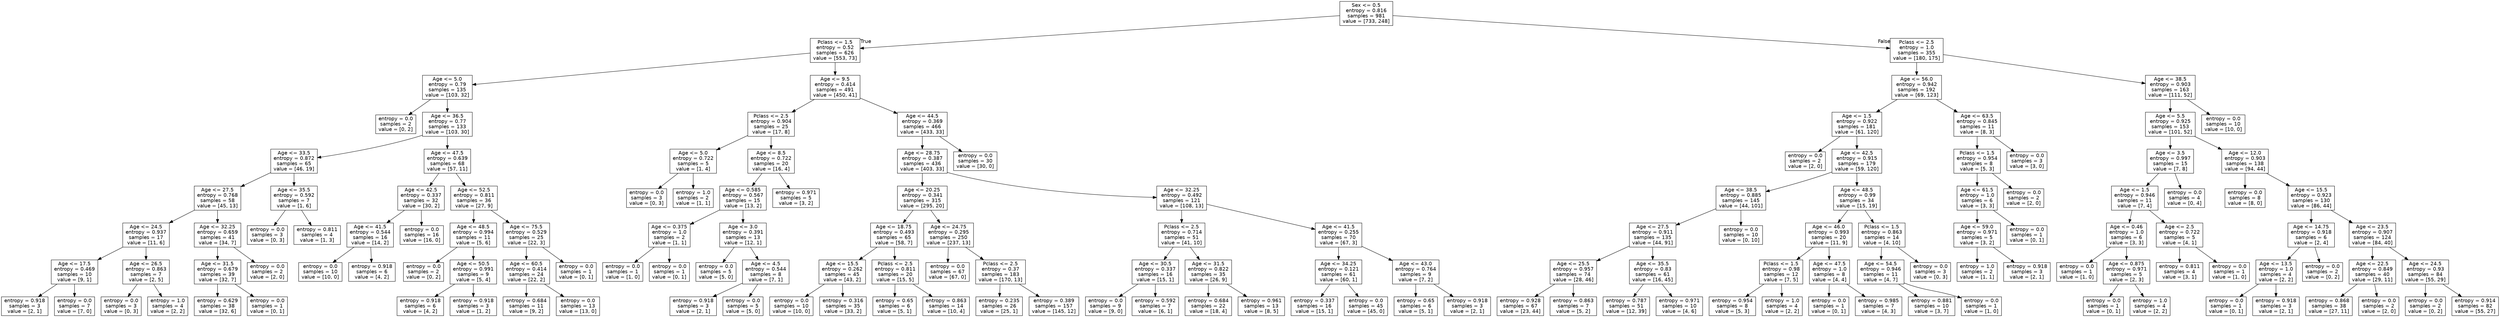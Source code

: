 digraph Tree {
node [shape=box, fontname="helvetica"] ;
edge [fontname="helvetica"] ;
0 [label="Sex <= 0.5\nentropy = 0.816\nsamples = 981\nvalue = [733, 248]"] ;
1 [label="Pclass <= 1.5\nentropy = 0.52\nsamples = 626\nvalue = [553, 73]"] ;
0 -> 1 [labeldistance=2.5, labelangle=45, headlabel="True"] ;
2 [label="Age <= 5.0\nentropy = 0.79\nsamples = 135\nvalue = [103, 32]"] ;
1 -> 2 ;
3 [label="entropy = 0.0\nsamples = 2\nvalue = [0, 2]"] ;
2 -> 3 ;
4 [label="Age <= 36.5\nentropy = 0.77\nsamples = 133\nvalue = [103, 30]"] ;
2 -> 4 ;
5 [label="Age <= 33.5\nentropy = 0.872\nsamples = 65\nvalue = [46, 19]"] ;
4 -> 5 ;
6 [label="Age <= 27.5\nentropy = 0.768\nsamples = 58\nvalue = [45, 13]"] ;
5 -> 6 ;
7 [label="Age <= 24.5\nentropy = 0.937\nsamples = 17\nvalue = [11, 6]"] ;
6 -> 7 ;
8 [label="Age <= 17.5\nentropy = 0.469\nsamples = 10\nvalue = [9, 1]"] ;
7 -> 8 ;
9 [label="entropy = 0.918\nsamples = 3\nvalue = [2, 1]"] ;
8 -> 9 ;
10 [label="entropy = 0.0\nsamples = 7\nvalue = [7, 0]"] ;
8 -> 10 ;
11 [label="Age <= 26.5\nentropy = 0.863\nsamples = 7\nvalue = [2, 5]"] ;
7 -> 11 ;
12 [label="entropy = 0.0\nsamples = 3\nvalue = [0, 3]"] ;
11 -> 12 ;
13 [label="entropy = 1.0\nsamples = 4\nvalue = [2, 2]"] ;
11 -> 13 ;
14 [label="Age <= 32.25\nentropy = 0.659\nsamples = 41\nvalue = [34, 7]"] ;
6 -> 14 ;
15 [label="Age <= 31.5\nentropy = 0.679\nsamples = 39\nvalue = [32, 7]"] ;
14 -> 15 ;
16 [label="entropy = 0.629\nsamples = 38\nvalue = [32, 6]"] ;
15 -> 16 ;
17 [label="entropy = 0.0\nsamples = 1\nvalue = [0, 1]"] ;
15 -> 17 ;
18 [label="entropy = 0.0\nsamples = 2\nvalue = [2, 0]"] ;
14 -> 18 ;
19 [label="Age <= 35.5\nentropy = 0.592\nsamples = 7\nvalue = [1, 6]"] ;
5 -> 19 ;
20 [label="entropy = 0.0\nsamples = 3\nvalue = [0, 3]"] ;
19 -> 20 ;
21 [label="entropy = 0.811\nsamples = 4\nvalue = [1, 3]"] ;
19 -> 21 ;
22 [label="Age <= 47.5\nentropy = 0.639\nsamples = 68\nvalue = [57, 11]"] ;
4 -> 22 ;
23 [label="Age <= 42.5\nentropy = 0.337\nsamples = 32\nvalue = [30, 2]"] ;
22 -> 23 ;
24 [label="Age <= 41.5\nentropy = 0.544\nsamples = 16\nvalue = [14, 2]"] ;
23 -> 24 ;
25 [label="entropy = 0.0\nsamples = 10\nvalue = [10, 0]"] ;
24 -> 25 ;
26 [label="entropy = 0.918\nsamples = 6\nvalue = [4, 2]"] ;
24 -> 26 ;
27 [label="entropy = 0.0\nsamples = 16\nvalue = [16, 0]"] ;
23 -> 27 ;
28 [label="Age <= 52.5\nentropy = 0.811\nsamples = 36\nvalue = [27, 9]"] ;
22 -> 28 ;
29 [label="Age <= 48.5\nentropy = 0.994\nsamples = 11\nvalue = [5, 6]"] ;
28 -> 29 ;
30 [label="entropy = 0.0\nsamples = 2\nvalue = [0, 2]"] ;
29 -> 30 ;
31 [label="Age <= 50.5\nentropy = 0.991\nsamples = 9\nvalue = [5, 4]"] ;
29 -> 31 ;
32 [label="entropy = 0.918\nsamples = 6\nvalue = [4, 2]"] ;
31 -> 32 ;
33 [label="entropy = 0.918\nsamples = 3\nvalue = [1, 2]"] ;
31 -> 33 ;
34 [label="Age <= 75.5\nentropy = 0.529\nsamples = 25\nvalue = [22, 3]"] ;
28 -> 34 ;
35 [label="Age <= 60.5\nentropy = 0.414\nsamples = 24\nvalue = [22, 2]"] ;
34 -> 35 ;
36 [label="entropy = 0.684\nsamples = 11\nvalue = [9, 2]"] ;
35 -> 36 ;
37 [label="entropy = 0.0\nsamples = 13\nvalue = [13, 0]"] ;
35 -> 37 ;
38 [label="entropy = 0.0\nsamples = 1\nvalue = [0, 1]"] ;
34 -> 38 ;
39 [label="Age <= 9.5\nentropy = 0.414\nsamples = 491\nvalue = [450, 41]"] ;
1 -> 39 ;
40 [label="Pclass <= 2.5\nentropy = 0.904\nsamples = 25\nvalue = [17, 8]"] ;
39 -> 40 ;
41 [label="Age <= 5.0\nentropy = 0.722\nsamples = 5\nvalue = [1, 4]"] ;
40 -> 41 ;
42 [label="entropy = 0.0\nsamples = 3\nvalue = [0, 3]"] ;
41 -> 42 ;
43 [label="entropy = 1.0\nsamples = 2\nvalue = [1, 1]"] ;
41 -> 43 ;
44 [label="Age <= 8.5\nentropy = 0.722\nsamples = 20\nvalue = [16, 4]"] ;
40 -> 44 ;
45 [label="Age <= 0.585\nentropy = 0.567\nsamples = 15\nvalue = [13, 2]"] ;
44 -> 45 ;
46 [label="Age <= 0.375\nentropy = 1.0\nsamples = 2\nvalue = [1, 1]"] ;
45 -> 46 ;
47 [label="entropy = 0.0\nsamples = 1\nvalue = [1, 0]"] ;
46 -> 47 ;
48 [label="entropy = 0.0\nsamples = 1\nvalue = [0, 1]"] ;
46 -> 48 ;
49 [label="Age <= 3.0\nentropy = 0.391\nsamples = 13\nvalue = [12, 1]"] ;
45 -> 49 ;
50 [label="entropy = 0.0\nsamples = 5\nvalue = [5, 0]"] ;
49 -> 50 ;
51 [label="Age <= 4.5\nentropy = 0.544\nsamples = 8\nvalue = [7, 1]"] ;
49 -> 51 ;
52 [label="entropy = 0.918\nsamples = 3\nvalue = [2, 1]"] ;
51 -> 52 ;
53 [label="entropy = 0.0\nsamples = 5\nvalue = [5, 0]"] ;
51 -> 53 ;
54 [label="entropy = 0.971\nsamples = 5\nvalue = [3, 2]"] ;
44 -> 54 ;
55 [label="Age <= 44.5\nentropy = 0.369\nsamples = 466\nvalue = [433, 33]"] ;
39 -> 55 ;
56 [label="Age <= 28.75\nentropy = 0.387\nsamples = 436\nvalue = [403, 33]"] ;
55 -> 56 ;
57 [label="Age <= 20.25\nentropy = 0.341\nsamples = 315\nvalue = [295, 20]"] ;
56 -> 57 ;
58 [label="Age <= 18.75\nentropy = 0.493\nsamples = 65\nvalue = [58, 7]"] ;
57 -> 58 ;
59 [label="Age <= 15.5\nentropy = 0.262\nsamples = 45\nvalue = [43, 2]"] ;
58 -> 59 ;
60 [label="entropy = 0.0\nsamples = 10\nvalue = [10, 0]"] ;
59 -> 60 ;
61 [label="entropy = 0.316\nsamples = 35\nvalue = [33, 2]"] ;
59 -> 61 ;
62 [label="Pclass <= 2.5\nentropy = 0.811\nsamples = 20\nvalue = [15, 5]"] ;
58 -> 62 ;
63 [label="entropy = 0.65\nsamples = 6\nvalue = [5, 1]"] ;
62 -> 63 ;
64 [label="entropy = 0.863\nsamples = 14\nvalue = [10, 4]"] ;
62 -> 64 ;
65 [label="Age <= 24.75\nentropy = 0.295\nsamples = 250\nvalue = [237, 13]"] ;
57 -> 65 ;
66 [label="entropy = 0.0\nsamples = 67\nvalue = [67, 0]"] ;
65 -> 66 ;
67 [label="Pclass <= 2.5\nentropy = 0.37\nsamples = 183\nvalue = [170, 13]"] ;
65 -> 67 ;
68 [label="entropy = 0.235\nsamples = 26\nvalue = [25, 1]"] ;
67 -> 68 ;
69 [label="entropy = 0.389\nsamples = 157\nvalue = [145, 12]"] ;
67 -> 69 ;
70 [label="Age <= 32.25\nentropy = 0.492\nsamples = 121\nvalue = [108, 13]"] ;
56 -> 70 ;
71 [label="Pclass <= 2.5\nentropy = 0.714\nsamples = 51\nvalue = [41, 10]"] ;
70 -> 71 ;
72 [label="Age <= 30.5\nentropy = 0.337\nsamples = 16\nvalue = [15, 1]"] ;
71 -> 72 ;
73 [label="entropy = 0.0\nsamples = 9\nvalue = [9, 0]"] ;
72 -> 73 ;
74 [label="entropy = 0.592\nsamples = 7\nvalue = [6, 1]"] ;
72 -> 74 ;
75 [label="Age <= 31.5\nentropy = 0.822\nsamples = 35\nvalue = [26, 9]"] ;
71 -> 75 ;
76 [label="entropy = 0.684\nsamples = 22\nvalue = [18, 4]"] ;
75 -> 76 ;
77 [label="entropy = 0.961\nsamples = 13\nvalue = [8, 5]"] ;
75 -> 77 ;
78 [label="Age <= 41.5\nentropy = 0.255\nsamples = 70\nvalue = [67, 3]"] ;
70 -> 78 ;
79 [label="Age <= 34.25\nentropy = 0.121\nsamples = 61\nvalue = [60, 1]"] ;
78 -> 79 ;
80 [label="entropy = 0.337\nsamples = 16\nvalue = [15, 1]"] ;
79 -> 80 ;
81 [label="entropy = 0.0\nsamples = 45\nvalue = [45, 0]"] ;
79 -> 81 ;
82 [label="Age <= 43.0\nentropy = 0.764\nsamples = 9\nvalue = [7, 2]"] ;
78 -> 82 ;
83 [label="entropy = 0.65\nsamples = 6\nvalue = [5, 1]"] ;
82 -> 83 ;
84 [label="entropy = 0.918\nsamples = 3\nvalue = [2, 1]"] ;
82 -> 84 ;
85 [label="entropy = 0.0\nsamples = 30\nvalue = [30, 0]"] ;
55 -> 85 ;
86 [label="Pclass <= 2.5\nentropy = 1.0\nsamples = 355\nvalue = [180, 175]"] ;
0 -> 86 [labeldistance=2.5, labelangle=-45, headlabel="False"] ;
87 [label="Age <= 56.0\nentropy = 0.942\nsamples = 192\nvalue = [69, 123]"] ;
86 -> 87 ;
88 [label="Age <= 1.5\nentropy = 0.922\nsamples = 181\nvalue = [61, 120]"] ;
87 -> 88 ;
89 [label="entropy = 0.0\nsamples = 2\nvalue = [2, 0]"] ;
88 -> 89 ;
90 [label="Age <= 42.5\nentropy = 0.915\nsamples = 179\nvalue = [59, 120]"] ;
88 -> 90 ;
91 [label="Age <= 38.5\nentropy = 0.885\nsamples = 145\nvalue = [44, 101]"] ;
90 -> 91 ;
92 [label="Age <= 27.5\nentropy = 0.911\nsamples = 135\nvalue = [44, 91]"] ;
91 -> 92 ;
93 [label="Age <= 25.5\nentropy = 0.957\nsamples = 74\nvalue = [28, 46]"] ;
92 -> 93 ;
94 [label="entropy = 0.928\nsamples = 67\nvalue = [23, 44]"] ;
93 -> 94 ;
95 [label="entropy = 0.863\nsamples = 7\nvalue = [5, 2]"] ;
93 -> 95 ;
96 [label="Age <= 35.5\nentropy = 0.83\nsamples = 61\nvalue = [16, 45]"] ;
92 -> 96 ;
97 [label="entropy = 0.787\nsamples = 51\nvalue = [12, 39]"] ;
96 -> 97 ;
98 [label="entropy = 0.971\nsamples = 10\nvalue = [4, 6]"] ;
96 -> 98 ;
99 [label="entropy = 0.0\nsamples = 10\nvalue = [0, 10]"] ;
91 -> 99 ;
100 [label="Age <= 48.5\nentropy = 0.99\nsamples = 34\nvalue = [15, 19]"] ;
90 -> 100 ;
101 [label="Age <= 46.0\nentropy = 0.993\nsamples = 20\nvalue = [11, 9]"] ;
100 -> 101 ;
102 [label="Pclass <= 1.5\nentropy = 0.98\nsamples = 12\nvalue = [7, 5]"] ;
101 -> 102 ;
103 [label="entropy = 0.954\nsamples = 8\nvalue = [5, 3]"] ;
102 -> 103 ;
104 [label="entropy = 1.0\nsamples = 4\nvalue = [2, 2]"] ;
102 -> 104 ;
105 [label="Age <= 47.5\nentropy = 1.0\nsamples = 8\nvalue = [4, 4]"] ;
101 -> 105 ;
106 [label="entropy = 0.0\nsamples = 1\nvalue = [0, 1]"] ;
105 -> 106 ;
107 [label="entropy = 0.985\nsamples = 7\nvalue = [4, 3]"] ;
105 -> 107 ;
108 [label="Pclass <= 1.5\nentropy = 0.863\nsamples = 14\nvalue = [4, 10]"] ;
100 -> 108 ;
109 [label="Age <= 54.5\nentropy = 0.946\nsamples = 11\nvalue = [4, 7]"] ;
108 -> 109 ;
110 [label="entropy = 0.881\nsamples = 10\nvalue = [3, 7]"] ;
109 -> 110 ;
111 [label="entropy = 0.0\nsamples = 1\nvalue = [1, 0]"] ;
109 -> 111 ;
112 [label="entropy = 0.0\nsamples = 3\nvalue = [0, 3]"] ;
108 -> 112 ;
113 [label="Age <= 63.5\nentropy = 0.845\nsamples = 11\nvalue = [8, 3]"] ;
87 -> 113 ;
114 [label="Pclass <= 1.5\nentropy = 0.954\nsamples = 8\nvalue = [5, 3]"] ;
113 -> 114 ;
115 [label="Age <= 61.5\nentropy = 1.0\nsamples = 6\nvalue = [3, 3]"] ;
114 -> 115 ;
116 [label="Age <= 59.0\nentropy = 0.971\nsamples = 5\nvalue = [3, 2]"] ;
115 -> 116 ;
117 [label="entropy = 1.0\nsamples = 2\nvalue = [1, 1]"] ;
116 -> 117 ;
118 [label="entropy = 0.918\nsamples = 3\nvalue = [2, 1]"] ;
116 -> 118 ;
119 [label="entropy = 0.0\nsamples = 1\nvalue = [0, 1]"] ;
115 -> 119 ;
120 [label="entropy = 0.0\nsamples = 2\nvalue = [2, 0]"] ;
114 -> 120 ;
121 [label="entropy = 0.0\nsamples = 3\nvalue = [3, 0]"] ;
113 -> 121 ;
122 [label="Age <= 38.5\nentropy = 0.903\nsamples = 163\nvalue = [111, 52]"] ;
86 -> 122 ;
123 [label="Age <= 5.5\nentropy = 0.925\nsamples = 153\nvalue = [101, 52]"] ;
122 -> 123 ;
124 [label="Age <= 3.5\nentropy = 0.997\nsamples = 15\nvalue = [7, 8]"] ;
123 -> 124 ;
125 [label="Age <= 1.5\nentropy = 0.946\nsamples = 11\nvalue = [7, 4]"] ;
124 -> 125 ;
126 [label="Age <= 0.46\nentropy = 1.0\nsamples = 6\nvalue = [3, 3]"] ;
125 -> 126 ;
127 [label="entropy = 0.0\nsamples = 1\nvalue = [1, 0]"] ;
126 -> 127 ;
128 [label="Age <= 0.875\nentropy = 0.971\nsamples = 5\nvalue = [2, 3]"] ;
126 -> 128 ;
129 [label="entropy = 0.0\nsamples = 1\nvalue = [0, 1]"] ;
128 -> 129 ;
130 [label="entropy = 1.0\nsamples = 4\nvalue = [2, 2]"] ;
128 -> 130 ;
131 [label="Age <= 2.5\nentropy = 0.722\nsamples = 5\nvalue = [4, 1]"] ;
125 -> 131 ;
132 [label="entropy = 0.811\nsamples = 4\nvalue = [3, 1]"] ;
131 -> 132 ;
133 [label="entropy = 0.0\nsamples = 1\nvalue = [1, 0]"] ;
131 -> 133 ;
134 [label="entropy = 0.0\nsamples = 4\nvalue = [0, 4]"] ;
124 -> 134 ;
135 [label="Age <= 12.0\nentropy = 0.903\nsamples = 138\nvalue = [94, 44]"] ;
123 -> 135 ;
136 [label="entropy = 0.0\nsamples = 8\nvalue = [8, 0]"] ;
135 -> 136 ;
137 [label="Age <= 15.5\nentropy = 0.923\nsamples = 130\nvalue = [86, 44]"] ;
135 -> 137 ;
138 [label="Age <= 14.75\nentropy = 0.918\nsamples = 6\nvalue = [2, 4]"] ;
137 -> 138 ;
139 [label="Age <= 13.5\nentropy = 1.0\nsamples = 4\nvalue = [2, 2]"] ;
138 -> 139 ;
140 [label="entropy = 0.0\nsamples = 1\nvalue = [0, 1]"] ;
139 -> 140 ;
141 [label="entropy = 0.918\nsamples = 3\nvalue = [2, 1]"] ;
139 -> 141 ;
142 [label="entropy = 0.0\nsamples = 2\nvalue = [0, 2]"] ;
138 -> 142 ;
143 [label="Age <= 23.5\nentropy = 0.907\nsamples = 124\nvalue = [84, 40]"] ;
137 -> 143 ;
144 [label="Age <= 22.5\nentropy = 0.849\nsamples = 40\nvalue = [29, 11]"] ;
143 -> 144 ;
145 [label="entropy = 0.868\nsamples = 38\nvalue = [27, 11]"] ;
144 -> 145 ;
146 [label="entropy = 0.0\nsamples = 2\nvalue = [2, 0]"] ;
144 -> 146 ;
147 [label="Age <= 24.5\nentropy = 0.93\nsamples = 84\nvalue = [55, 29]"] ;
143 -> 147 ;
148 [label="entropy = 0.0\nsamples = 2\nvalue = [0, 2]"] ;
147 -> 148 ;
149 [label="entropy = 0.914\nsamples = 82\nvalue = [55, 27]"] ;
147 -> 149 ;
150 [label="entropy = 0.0\nsamples = 10\nvalue = [10, 0]"] ;
122 -> 150 ;
}